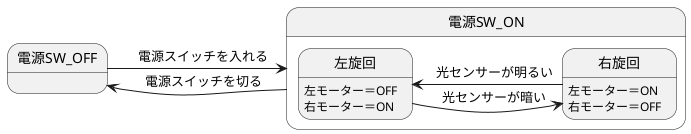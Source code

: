 @startuml 演習6-5-3
    state 電源SW_OFF{

    }
    state 電源SW_ON{
        state 左旋回{

        }
        state 右旋回{
            
        }
    }
    左旋回:左モーター＝OFF
    左旋回:右モーター＝ON
    右旋回:左モーター＝ON
    右旋回:右モーター＝OFF
    電源SW_OFF->電源SW_ON:　電源スイッチを入れる
    電源SW_OFF<-電源SW_ON:　電源スイッチを切る
    左旋回->右旋回:　光センサーが暗い
    右旋回->左旋回:　光センサーが明るい

@enduml